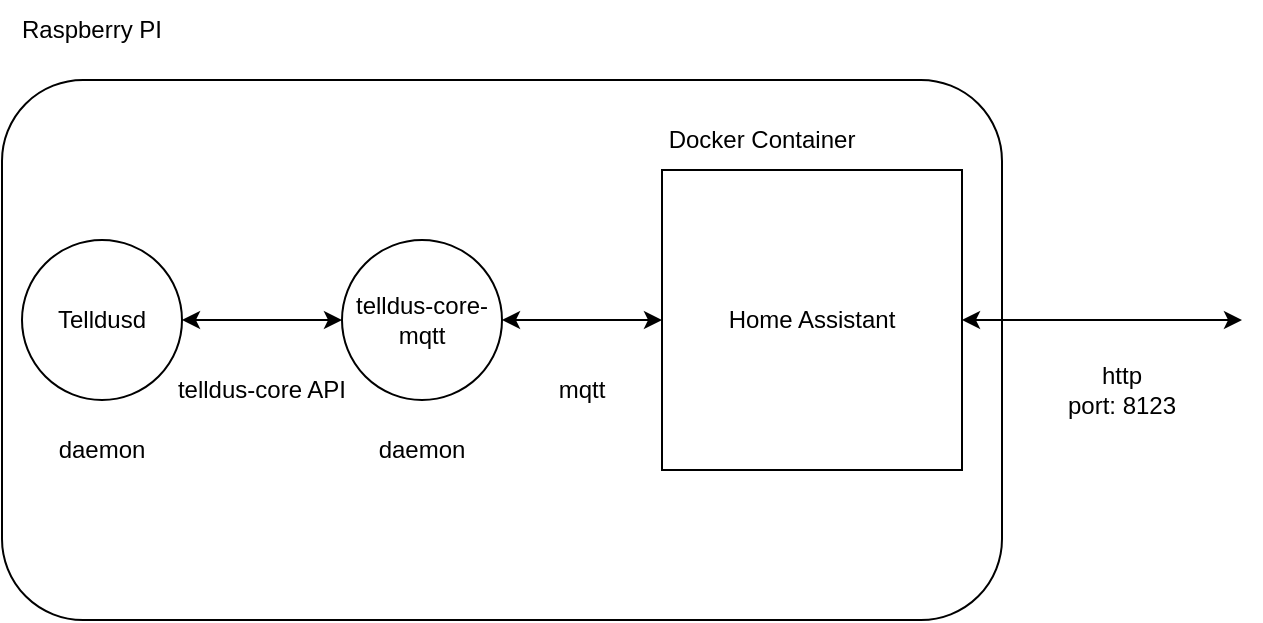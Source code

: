 <mxfile version="23.1.5" type="device">
  <diagram name="Page-1" id="t6kJ9m4GhUABQhinkbDh">
    <mxGraphModel dx="1114" dy="811" grid="1" gridSize="10" guides="1" tooltips="1" connect="1" arrows="1" fold="1" page="1" pageScale="1" pageWidth="827" pageHeight="1169" math="0" shadow="0">
      <root>
        <mxCell id="0" />
        <mxCell id="1" parent="0" />
        <mxCell id="PQqLYA8WDJKrrlZsVBdd-2" value="Raspberry PI" style="text;html=1;align=center;verticalAlign=middle;whiteSpace=wrap;rounded=0;" parent="1" vertex="1">
          <mxGeometry x="190" y="90" width="90" height="30" as="geometry" />
        </mxCell>
        <mxCell id="PQqLYA8WDJKrrlZsVBdd-4" value="" style="rounded=1;whiteSpace=wrap;html=1;" parent="1" vertex="1">
          <mxGeometry x="190" y="130" width="500" height="270" as="geometry" />
        </mxCell>
        <mxCell id="PQqLYA8WDJKrrlZsVBdd-5" value="Home Assistant" style="whiteSpace=wrap;html=1;aspect=fixed;" parent="1" vertex="1">
          <mxGeometry x="520" y="175" width="150" height="150" as="geometry" />
        </mxCell>
        <mxCell id="PQqLYA8WDJKrrlZsVBdd-6" value="Docker Container" style="text;html=1;align=center;verticalAlign=middle;whiteSpace=wrap;rounded=0;" parent="1" vertex="1">
          <mxGeometry x="510" y="145" width="120" height="30" as="geometry" />
        </mxCell>
        <mxCell id="PQqLYA8WDJKrrlZsVBdd-7" value="Telldusd" style="ellipse;whiteSpace=wrap;html=1;aspect=fixed;" parent="1" vertex="1">
          <mxGeometry x="200" y="210" width="80" height="80" as="geometry" />
        </mxCell>
        <mxCell id="PQqLYA8WDJKrrlZsVBdd-8" value="telldus-core-mqtt" style="ellipse;whiteSpace=wrap;html=1;aspect=fixed;" parent="1" vertex="1">
          <mxGeometry x="360" y="210" width="80" height="80" as="geometry" />
        </mxCell>
        <mxCell id="PQqLYA8WDJKrrlZsVBdd-9" value="daemon" style="text;html=1;align=center;verticalAlign=middle;whiteSpace=wrap;rounded=0;" parent="1" vertex="1">
          <mxGeometry x="370" y="300" width="60" height="30" as="geometry" />
        </mxCell>
        <mxCell id="PQqLYA8WDJKrrlZsVBdd-10" value="daemon" style="text;html=1;align=center;verticalAlign=middle;whiteSpace=wrap;rounded=0;" parent="1" vertex="1">
          <mxGeometry x="210" y="300" width="60" height="30" as="geometry" />
        </mxCell>
        <mxCell id="PQqLYA8WDJKrrlZsVBdd-12" value="" style="endArrow=classic;startArrow=classic;html=1;rounded=0;exitX=1;exitY=0.5;exitDx=0;exitDy=0;" parent="1" source="PQqLYA8WDJKrrlZsVBdd-8" target="PQqLYA8WDJKrrlZsVBdd-5" edge="1">
          <mxGeometry width="50" height="50" relative="1" as="geometry">
            <mxPoint x="390" y="440" as="sourcePoint" />
            <mxPoint x="440" y="390" as="targetPoint" />
          </mxGeometry>
        </mxCell>
        <mxCell id="PQqLYA8WDJKrrlZsVBdd-13" value="" style="endArrow=classic;startArrow=classic;html=1;rounded=0;entryX=0;entryY=0.5;entryDx=0;entryDy=0;exitX=1;exitY=0.5;exitDx=0;exitDy=0;" parent="1" source="PQqLYA8WDJKrrlZsVBdd-7" target="PQqLYA8WDJKrrlZsVBdd-8" edge="1">
          <mxGeometry width="50" height="50" relative="1" as="geometry">
            <mxPoint x="390" y="440" as="sourcePoint" />
            <mxPoint x="440" y="390" as="targetPoint" />
          </mxGeometry>
        </mxCell>
        <mxCell id="PQqLYA8WDJKrrlZsVBdd-14" value="telldus-core API" style="text;html=1;align=center;verticalAlign=middle;whiteSpace=wrap;rounded=0;" parent="1" vertex="1">
          <mxGeometry x="260" y="270" width="120" height="30" as="geometry" />
        </mxCell>
        <mxCell id="PQqLYA8WDJKrrlZsVBdd-15" value="mqtt" style="text;html=1;align=center;verticalAlign=middle;whiteSpace=wrap;rounded=0;" parent="1" vertex="1">
          <mxGeometry x="450" y="270" width="60" height="30" as="geometry" />
        </mxCell>
        <mxCell id="P5D0WtMOooQlEm5PzdZn-1" value="" style="endArrow=classic;startArrow=classic;html=1;rounded=0;" edge="1" parent="1" source="PQqLYA8WDJKrrlZsVBdd-5">
          <mxGeometry width="50" height="50" relative="1" as="geometry">
            <mxPoint x="390" y="440" as="sourcePoint" />
            <mxPoint x="810" y="250" as="targetPoint" />
          </mxGeometry>
        </mxCell>
        <mxCell id="P5D0WtMOooQlEm5PzdZn-2" value="http&lt;br&gt;port: 8123" style="text;html=1;align=center;verticalAlign=middle;whiteSpace=wrap;rounded=0;" vertex="1" parent="1">
          <mxGeometry x="720" y="270" width="60" height="30" as="geometry" />
        </mxCell>
      </root>
    </mxGraphModel>
  </diagram>
</mxfile>
